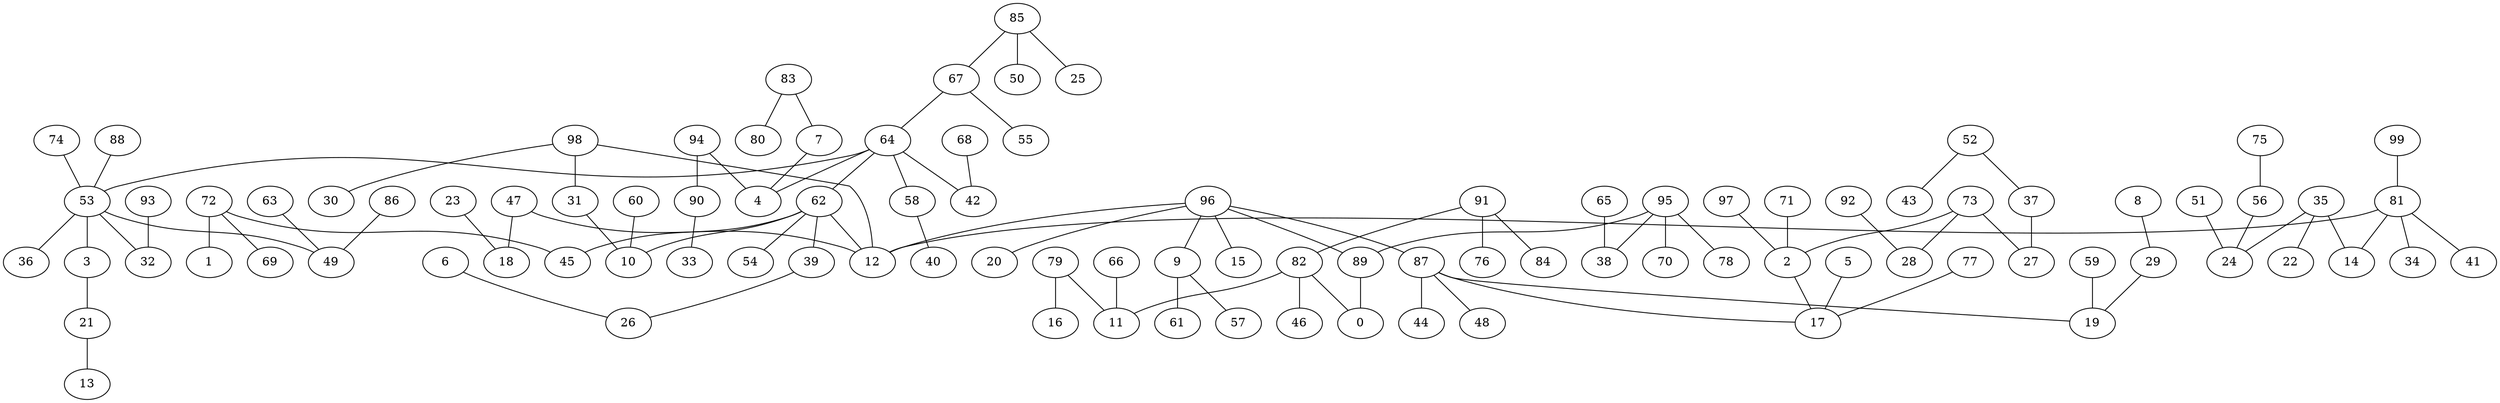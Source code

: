 digraph GG_graph {

subgraph G_graph {
edge [color = black]
"23" -> "18" [dir = none]
"66" -> "11" [dir = none]
"51" -> "24" [dir = none]
"91" -> "84" [dir = none]
"91" -> "76" [dir = none]
"91" -> "82" [dir = none]
"98" -> "30" [dir = none]
"98" -> "31" [dir = none]
"71" -> "2" [dir = none]
"68" -> "42" [dir = none]
"75" -> "56" [dir = none]
"60" -> "10" [dir = none]
"77" -> "17" [dir = none]
"97" -> "2" [dir = none]
"93" -> "32" [dir = none]
"83" -> "80" [dir = none]
"83" -> "7" [dir = none]
"63" -> "49" [dir = none]
"52" -> "43" [dir = none]
"52" -> "37" [dir = none]
"92" -> "28" [dir = none]
"6" -> "26" [dir = none]
"53" -> "32" [dir = none]
"53" -> "36" [dir = none]
"53" -> "3" [dir = none]
"53" -> "49" [dir = none]
"89" -> "0" [dir = none]
"82" -> "46" [dir = none]
"82" -> "11" [dir = none]
"82" -> "0" [dir = none]
"59" -> "19" [dir = none]
"67" -> "55" [dir = none]
"67" -> "64" [dir = none]
"56" -> "24" [dir = none]
"79" -> "16" [dir = none]
"79" -> "11" [dir = none]
"94" -> "90" [dir = none]
"94" -> "4" [dir = none]
"47" -> "18" [dir = none]
"47" -> "12" [dir = none]
"96" -> "20" [dir = none]
"96" -> "89" [dir = none]
"96" -> "9" [dir = none]
"96" -> "15" [dir = none]
"96" -> "87" [dir = none]
"96" -> "12" [dir = none]
"87" -> "19" [dir = none]
"87" -> "48" [dir = none]
"87" -> "17" [dir = none]
"87" -> "44" [dir = none]
"3" -> "21" [dir = none]
"62" -> "54" [dir = none]
"62" -> "45" [dir = none]
"62" -> "10" [dir = none]
"62" -> "39" [dir = none]
"62" -> "12" [dir = none]
"86" -> "49" [dir = none]
"9" -> "57" [dir = none]
"9" -> "61" [dir = none]
"65" -> "38" [dir = none]
"7" -> "4" [dir = none]
"58" -> "40" [dir = none]
"64" -> "42" [dir = none]
"64" -> "58" [dir = none]
"64" -> "4" [dir = none]
"64" -> "53" [dir = none]
"64" -> "62" [dir = none]
"5" -> "17" [dir = none]
"2" -> "17" [dir = none]
"73" -> "27" [dir = none]
"73" -> "28" [dir = none]
"73" -> "2" [dir = none]
"81" -> "14" [dir = none]
"81" -> "34" [dir = none]
"81" -> "41" [dir = none]
"81" -> "12" [dir = none]
"95" -> "70" [dir = none]
"95" -> "38" [dir = none]
"95" -> "78" [dir = none]
"95" -> "89" [dir = none]
"88" -> "53" [dir = none]
"39" -> "26" [dir = none]
"90" -> "33" [dir = none]
"99" -> "81" [dir = none]
"29" -> "19" [dir = none]
"21" -> "13" [dir = none]
"85" -> "50" [dir = none]
"85" -> "25" [dir = none]
"85" -> "67" [dir = none]
"74" -> "53" [dir = none]
"72" -> "1" [dir = none]
"72" -> "69" [dir = none]
"72" -> "45" [dir = none]
"37" -> "27" [dir = none]
"35" -> "22" [dir = none]
"35" -> "24" [dir = none]
"35" -> "14" [dir = none]
"8" -> "29" [dir = none]
"31" -> "10" [dir = none]
"98" -> "12" [dir = none]
}

}
